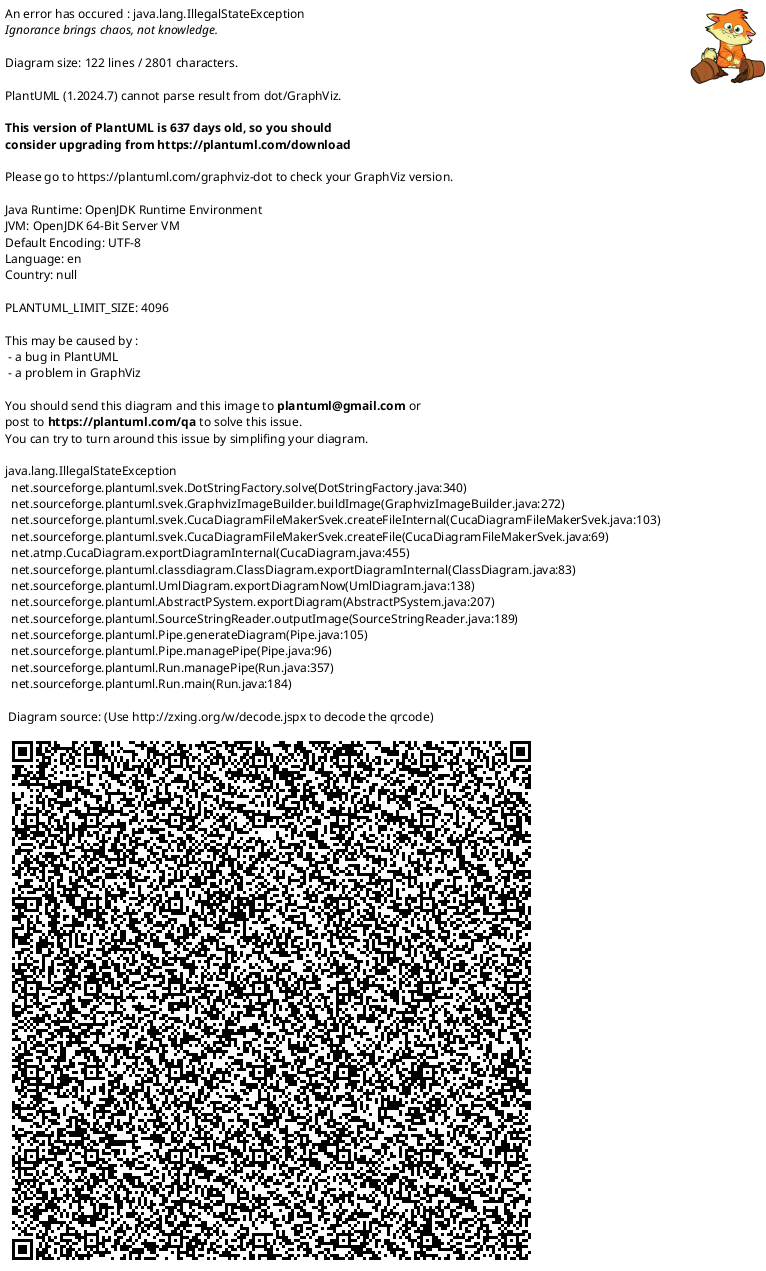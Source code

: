@startuml
' Class Diagram for Take Exam Feature

title Take Exam Class Diagram

hide empty members
skinparam packageStyle rectangle
skinparam linetype ortho
skinparam defaultFontSize 14
skinparam defaultFontName Arial
skinparam classFontSize 12
skinparam classFontName Arial
skinparam noteFontSize 11
skinparam noteFontName Arial

' Increase spacing and sizing
skinparam class {
    BackgroundColor LightBlue
    BorderColor DarkBlue
    ArrowColor DarkBlue
    FontSize 12
}

skinparam package {
    BackgroundColor LightYellow
    BorderColor DarkOrange
    FontSize 14
    FontStyle bold
}

skinparam interface {
    BackgroundColor LightGreen
    BorderColor DarkGreen
    FontSize 12
}

skinparam enum {
    BackgroundColor LightCyan
    BorderColor DarkCyan
    FontSize 12
}

package "Controllers" {
    class ExamController <<Controller>> {
        - _iService: IExamService
        + GetExamDetailById(examId: string): Task<IActionResult>
    }
}

package "Services" {
    interface IExamService <<Interface>> {
        + GetExamDetail(examId: string): Task<(string, ExamDetailVM?)>
    }
    class ExamService <<Service>> {
        - _context: DbContext
        + GetExamDetail(examId: string): Task<(string, ExamDetailVM?)>
    }
}

package "Models" {
    class ExamDetailVM <<DTO>> {
        + ExamId: string
        + Title: string
        + Duration: int
        + StartTime: DateTime
        + EndTime: DateTime
        + TotalQuestions: int
        + Questions: List<ExamQuestionVM>
    }
    class ExamQuestionVM <<DTO>> {
        + QuestionId: string
        + Content: string
        + QuestionType: string
        + Point: decimal
        + DifficultLevel: int
        + Options: List<string>
    }
}

package "Entities" {
    class Exam {
        + ExamId: string
        + Title: string
        + Duration: int
        + StartTime: DateTime
        + EndTime: DateTime
        + TotalQuestions: int
    }
    class ExamQuestion {
        + ExamQuestionId: string
        + ExamId: string
        + QuestionId: string
        + Point: decimal
    }
    class Question {
        + QuestionId: string
        + Content: string
        + Type: int
        + Point: decimal
        + Options: string
        + DifficultLevel: int
        + CorrectAnswer: string
    }
}

package "Utilities" {
    class JsonHandler <<static>> {
        + SafeDeserializeOptions(json: string?): List<string>
    }
}

' Relationships
ExamController ..> IExamService : <<uses>>
IExamService <|.. ExamService
ExamController ..> ExamDetailVM : <<uses>>
ExamService ..> Exam : <<uses>>
ExamService ..> ExamQuestion : <<uses>>
ExamService ..> Question : <<uses>>
ExamService ..> ExamDetailVM : <<maps to>>
ExamDetailVM o-- ExamQuestionVM : <<has>>
ExamQuestion o-- Question : <<has>>
ExamQuestionVM --> Question : <<maps from>>
JsonHandler ..> ExamQuestionVM : <<uses for options>>

@enduml 